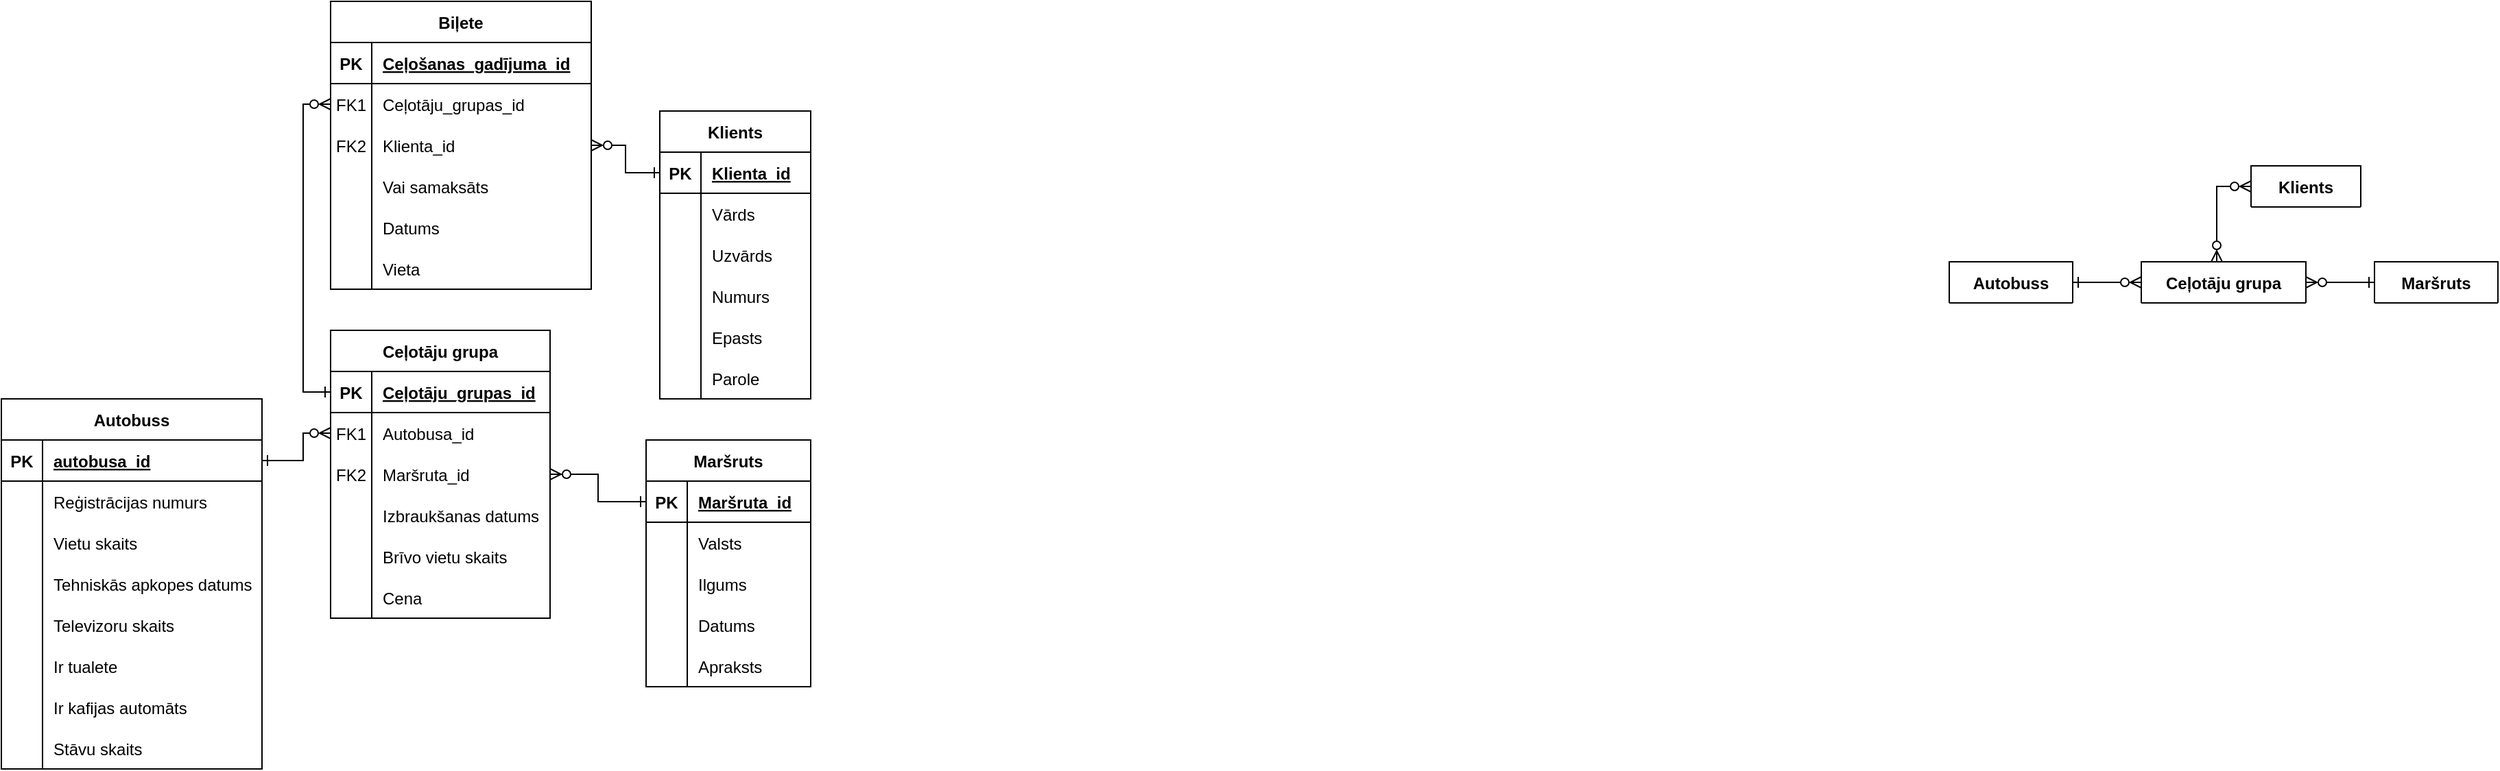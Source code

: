 <mxfile version="24.3.1" type="github">
  <diagram id="R2lEEEUBdFMjLlhIrx00" name="Page-1">
    <mxGraphModel dx="1077" dy="1670" grid="1" gridSize="10" guides="1" tooltips="1" connect="1" arrows="1" fold="1" page="1" pageScale="1" pageWidth="850" pageHeight="1100" math="0" shadow="0" extFonts="Permanent Marker^https://fonts.googleapis.com/css?family=Permanent+Marker">
      <root>
        <mxCell id="0" />
        <mxCell id="1" parent="0" />
        <mxCell id="C-vyLk0tnHw3VtMMgP7b-2" value="Ceļotāju grupa" style="shape=table;startSize=30;container=1;collapsible=1;childLayout=tableLayout;fixedRows=1;rowLines=0;fontStyle=1;align=center;resizeLast=1;" parent="1" vertex="1">
          <mxGeometry x="450" y="120" width="160" height="210" as="geometry" />
        </mxCell>
        <mxCell id="C-vyLk0tnHw3VtMMgP7b-3" value="" style="shape=partialRectangle;collapsible=0;dropTarget=0;pointerEvents=0;fillColor=none;points=[[0,0.5],[1,0.5]];portConstraint=eastwest;top=0;left=0;right=0;bottom=1;" parent="C-vyLk0tnHw3VtMMgP7b-2" vertex="1">
          <mxGeometry y="30" width="160" height="30" as="geometry" />
        </mxCell>
        <mxCell id="C-vyLk0tnHw3VtMMgP7b-4" value="PK" style="shape=partialRectangle;overflow=hidden;connectable=0;fillColor=none;top=0;left=0;bottom=0;right=0;fontStyle=1;" parent="C-vyLk0tnHw3VtMMgP7b-3" vertex="1">
          <mxGeometry width="30" height="30" as="geometry">
            <mxRectangle width="30" height="30" as="alternateBounds" />
          </mxGeometry>
        </mxCell>
        <mxCell id="C-vyLk0tnHw3VtMMgP7b-5" value="Ceļotāju_grupas_id" style="shape=partialRectangle;overflow=hidden;connectable=0;fillColor=none;top=0;left=0;bottom=0;right=0;align=left;spacingLeft=6;fontStyle=5;" parent="C-vyLk0tnHw3VtMMgP7b-3" vertex="1">
          <mxGeometry x="30" width="130" height="30" as="geometry">
            <mxRectangle width="130" height="30" as="alternateBounds" />
          </mxGeometry>
        </mxCell>
        <mxCell id="C-vyLk0tnHw3VtMMgP7b-6" value="" style="shape=partialRectangle;collapsible=0;dropTarget=0;pointerEvents=0;fillColor=none;points=[[0,0.5],[1,0.5]];portConstraint=eastwest;top=0;left=0;right=0;bottom=0;" parent="C-vyLk0tnHw3VtMMgP7b-2" vertex="1">
          <mxGeometry y="60" width="160" height="30" as="geometry" />
        </mxCell>
        <mxCell id="C-vyLk0tnHw3VtMMgP7b-7" value="FK1" style="shape=partialRectangle;overflow=hidden;connectable=0;fillColor=none;top=0;left=0;bottom=0;right=0;" parent="C-vyLk0tnHw3VtMMgP7b-6" vertex="1">
          <mxGeometry width="30" height="30" as="geometry">
            <mxRectangle width="30" height="30" as="alternateBounds" />
          </mxGeometry>
        </mxCell>
        <mxCell id="C-vyLk0tnHw3VtMMgP7b-8" value="Autobusa_id" style="shape=partialRectangle;overflow=hidden;connectable=0;fillColor=none;top=0;left=0;bottom=0;right=0;align=left;spacingLeft=6;" parent="C-vyLk0tnHw3VtMMgP7b-6" vertex="1">
          <mxGeometry x="30" width="130" height="30" as="geometry">
            <mxRectangle width="130" height="30" as="alternateBounds" />
          </mxGeometry>
        </mxCell>
        <mxCell id="C-vyLk0tnHw3VtMMgP7b-9" value="" style="shape=partialRectangle;collapsible=0;dropTarget=0;pointerEvents=0;fillColor=none;points=[[0,0.5],[1,0.5]];portConstraint=eastwest;top=0;left=0;right=0;bottom=0;" parent="C-vyLk0tnHw3VtMMgP7b-2" vertex="1">
          <mxGeometry y="90" width="160" height="30" as="geometry" />
        </mxCell>
        <mxCell id="C-vyLk0tnHw3VtMMgP7b-10" value="FK2" style="shape=partialRectangle;overflow=hidden;connectable=0;fillColor=none;top=0;left=0;bottom=0;right=0;" parent="C-vyLk0tnHw3VtMMgP7b-9" vertex="1">
          <mxGeometry width="30" height="30" as="geometry">
            <mxRectangle width="30" height="30" as="alternateBounds" />
          </mxGeometry>
        </mxCell>
        <mxCell id="C-vyLk0tnHw3VtMMgP7b-11" value="Maršruta_id" style="shape=partialRectangle;overflow=hidden;connectable=0;fillColor=none;top=0;left=0;bottom=0;right=0;align=left;spacingLeft=6;" parent="C-vyLk0tnHw3VtMMgP7b-9" vertex="1">
          <mxGeometry x="30" width="130" height="30" as="geometry">
            <mxRectangle width="130" height="30" as="alternateBounds" />
          </mxGeometry>
        </mxCell>
        <mxCell id="g0lsDhZArQbg-Q8tnygF-30" value="" style="shape=partialRectangle;collapsible=0;dropTarget=0;pointerEvents=0;fillColor=none;points=[[0,0.5],[1,0.5]];portConstraint=eastwest;top=0;left=0;right=0;bottom=0;" parent="C-vyLk0tnHw3VtMMgP7b-2" vertex="1">
          <mxGeometry y="120" width="160" height="30" as="geometry" />
        </mxCell>
        <mxCell id="g0lsDhZArQbg-Q8tnygF-31" value="" style="shape=partialRectangle;overflow=hidden;connectable=0;fillColor=none;top=0;left=0;bottom=0;right=0;" parent="g0lsDhZArQbg-Q8tnygF-30" vertex="1">
          <mxGeometry width="30" height="30" as="geometry">
            <mxRectangle width="30" height="30" as="alternateBounds" />
          </mxGeometry>
        </mxCell>
        <mxCell id="g0lsDhZArQbg-Q8tnygF-32" value="Izbraukšanas datums" style="shape=partialRectangle;overflow=hidden;connectable=0;fillColor=none;top=0;left=0;bottom=0;right=0;align=left;spacingLeft=6;" parent="g0lsDhZArQbg-Q8tnygF-30" vertex="1">
          <mxGeometry x="30" width="130" height="30" as="geometry">
            <mxRectangle width="130" height="30" as="alternateBounds" />
          </mxGeometry>
        </mxCell>
        <mxCell id="g0lsDhZArQbg-Q8tnygF-37" value="" style="shape=partialRectangle;collapsible=0;dropTarget=0;pointerEvents=0;fillColor=none;points=[[0,0.5],[1,0.5]];portConstraint=eastwest;top=0;left=0;right=0;bottom=0;" parent="C-vyLk0tnHw3VtMMgP7b-2" vertex="1">
          <mxGeometry y="150" width="160" height="30" as="geometry" />
        </mxCell>
        <mxCell id="g0lsDhZArQbg-Q8tnygF-38" value="" style="shape=partialRectangle;overflow=hidden;connectable=0;fillColor=none;top=0;left=0;bottom=0;right=0;" parent="g0lsDhZArQbg-Q8tnygF-37" vertex="1">
          <mxGeometry width="30" height="30" as="geometry">
            <mxRectangle width="30" height="30" as="alternateBounds" />
          </mxGeometry>
        </mxCell>
        <mxCell id="g0lsDhZArQbg-Q8tnygF-39" value="Brīvo vietu skaits" style="shape=partialRectangle;overflow=hidden;connectable=0;fillColor=none;top=0;left=0;bottom=0;right=0;align=left;spacingLeft=6;" parent="g0lsDhZArQbg-Q8tnygF-37" vertex="1">
          <mxGeometry x="30" width="130" height="30" as="geometry">
            <mxRectangle width="130" height="30" as="alternateBounds" />
          </mxGeometry>
        </mxCell>
        <mxCell id="g0lsDhZArQbg-Q8tnygF-40" value="" style="shape=partialRectangle;collapsible=0;dropTarget=0;pointerEvents=0;fillColor=none;points=[[0,0.5],[1,0.5]];portConstraint=eastwest;top=0;left=0;right=0;bottom=0;" parent="C-vyLk0tnHw3VtMMgP7b-2" vertex="1">
          <mxGeometry y="180" width="160" height="30" as="geometry" />
        </mxCell>
        <mxCell id="g0lsDhZArQbg-Q8tnygF-41" value="" style="shape=partialRectangle;overflow=hidden;connectable=0;fillColor=none;top=0;left=0;bottom=0;right=0;" parent="g0lsDhZArQbg-Q8tnygF-40" vertex="1">
          <mxGeometry width="30" height="30" as="geometry">
            <mxRectangle width="30" height="30" as="alternateBounds" />
          </mxGeometry>
        </mxCell>
        <mxCell id="g0lsDhZArQbg-Q8tnygF-42" value="Cena" style="shape=partialRectangle;overflow=hidden;connectable=0;fillColor=none;top=0;left=0;bottom=0;right=0;align=left;spacingLeft=6;" parent="g0lsDhZArQbg-Q8tnygF-40" vertex="1">
          <mxGeometry x="30" width="130" height="30" as="geometry">
            <mxRectangle width="130" height="30" as="alternateBounds" />
          </mxGeometry>
        </mxCell>
        <mxCell id="C-vyLk0tnHw3VtMMgP7b-13" value="Maršruts" style="shape=table;startSize=30;container=1;collapsible=1;childLayout=tableLayout;fixedRows=1;rowLines=0;fontStyle=1;align=center;resizeLast=1;" parent="1" vertex="1">
          <mxGeometry x="680" y="200" width="120" height="180" as="geometry" />
        </mxCell>
        <mxCell id="C-vyLk0tnHw3VtMMgP7b-14" value="" style="shape=partialRectangle;collapsible=0;dropTarget=0;pointerEvents=0;fillColor=none;points=[[0,0.5],[1,0.5]];portConstraint=eastwest;top=0;left=0;right=0;bottom=1;" parent="C-vyLk0tnHw3VtMMgP7b-13" vertex="1">
          <mxGeometry y="30" width="120" height="30" as="geometry" />
        </mxCell>
        <mxCell id="C-vyLk0tnHw3VtMMgP7b-15" value="PK" style="shape=partialRectangle;overflow=hidden;connectable=0;fillColor=none;top=0;left=0;bottom=0;right=0;fontStyle=1;" parent="C-vyLk0tnHw3VtMMgP7b-14" vertex="1">
          <mxGeometry width="30" height="30" as="geometry">
            <mxRectangle width="30" height="30" as="alternateBounds" />
          </mxGeometry>
        </mxCell>
        <mxCell id="C-vyLk0tnHw3VtMMgP7b-16" value="Maršruta_id" style="shape=partialRectangle;overflow=hidden;connectable=0;fillColor=none;top=0;left=0;bottom=0;right=0;align=left;spacingLeft=6;fontStyle=5;" parent="C-vyLk0tnHw3VtMMgP7b-14" vertex="1">
          <mxGeometry x="30" width="90" height="30" as="geometry">
            <mxRectangle width="90" height="30" as="alternateBounds" />
          </mxGeometry>
        </mxCell>
        <mxCell id="C-vyLk0tnHw3VtMMgP7b-17" value="" style="shape=partialRectangle;collapsible=0;dropTarget=0;pointerEvents=0;fillColor=none;points=[[0,0.5],[1,0.5]];portConstraint=eastwest;top=0;left=0;right=0;bottom=0;" parent="C-vyLk0tnHw3VtMMgP7b-13" vertex="1">
          <mxGeometry y="60" width="120" height="30" as="geometry" />
        </mxCell>
        <mxCell id="C-vyLk0tnHw3VtMMgP7b-18" value="" style="shape=partialRectangle;overflow=hidden;connectable=0;fillColor=none;top=0;left=0;bottom=0;right=0;" parent="C-vyLk0tnHw3VtMMgP7b-17" vertex="1">
          <mxGeometry width="30" height="30" as="geometry">
            <mxRectangle width="30" height="30" as="alternateBounds" />
          </mxGeometry>
        </mxCell>
        <mxCell id="C-vyLk0tnHw3VtMMgP7b-19" value="Valsts" style="shape=partialRectangle;overflow=hidden;connectable=0;fillColor=none;top=0;left=0;bottom=0;right=0;align=left;spacingLeft=6;" parent="C-vyLk0tnHw3VtMMgP7b-17" vertex="1">
          <mxGeometry x="30" width="90" height="30" as="geometry">
            <mxRectangle width="90" height="30" as="alternateBounds" />
          </mxGeometry>
        </mxCell>
        <mxCell id="C-vyLk0tnHw3VtMMgP7b-20" value="" style="shape=partialRectangle;collapsible=0;dropTarget=0;pointerEvents=0;fillColor=none;points=[[0,0.5],[1,0.5]];portConstraint=eastwest;top=0;left=0;right=0;bottom=0;" parent="C-vyLk0tnHw3VtMMgP7b-13" vertex="1">
          <mxGeometry y="90" width="120" height="30" as="geometry" />
        </mxCell>
        <mxCell id="C-vyLk0tnHw3VtMMgP7b-21" value="" style="shape=partialRectangle;overflow=hidden;connectable=0;fillColor=none;top=0;left=0;bottom=0;right=0;" parent="C-vyLk0tnHw3VtMMgP7b-20" vertex="1">
          <mxGeometry width="30" height="30" as="geometry">
            <mxRectangle width="30" height="30" as="alternateBounds" />
          </mxGeometry>
        </mxCell>
        <mxCell id="C-vyLk0tnHw3VtMMgP7b-22" value="Ilgums" style="shape=partialRectangle;overflow=hidden;connectable=0;fillColor=none;top=0;left=0;bottom=0;right=0;align=left;spacingLeft=6;" parent="C-vyLk0tnHw3VtMMgP7b-20" vertex="1">
          <mxGeometry x="30" width="90" height="30" as="geometry">
            <mxRectangle width="90" height="30" as="alternateBounds" />
          </mxGeometry>
        </mxCell>
        <mxCell id="g0lsDhZArQbg-Q8tnygF-44" value="" style="shape=partialRectangle;collapsible=0;dropTarget=0;pointerEvents=0;fillColor=none;points=[[0,0.5],[1,0.5]];portConstraint=eastwest;top=0;left=0;right=0;bottom=0;" parent="C-vyLk0tnHw3VtMMgP7b-13" vertex="1">
          <mxGeometry y="120" width="120" height="30" as="geometry" />
        </mxCell>
        <mxCell id="g0lsDhZArQbg-Q8tnygF-45" value="" style="shape=partialRectangle;overflow=hidden;connectable=0;fillColor=none;top=0;left=0;bottom=0;right=0;" parent="g0lsDhZArQbg-Q8tnygF-44" vertex="1">
          <mxGeometry width="30" height="30" as="geometry">
            <mxRectangle width="30" height="30" as="alternateBounds" />
          </mxGeometry>
        </mxCell>
        <mxCell id="g0lsDhZArQbg-Q8tnygF-46" value="Datums" style="shape=partialRectangle;overflow=hidden;connectable=0;fillColor=none;top=0;left=0;bottom=0;right=0;align=left;spacingLeft=6;" parent="g0lsDhZArQbg-Q8tnygF-44" vertex="1">
          <mxGeometry x="30" width="90" height="30" as="geometry">
            <mxRectangle width="90" height="30" as="alternateBounds" />
          </mxGeometry>
        </mxCell>
        <mxCell id="E3cTzCZMLdIU7vwwAVA3-19" value="" style="shape=partialRectangle;collapsible=0;dropTarget=0;pointerEvents=0;fillColor=none;points=[[0,0.5],[1,0.5]];portConstraint=eastwest;top=0;left=0;right=0;bottom=0;" vertex="1" parent="C-vyLk0tnHw3VtMMgP7b-13">
          <mxGeometry y="150" width="120" height="30" as="geometry" />
        </mxCell>
        <mxCell id="E3cTzCZMLdIU7vwwAVA3-20" value="" style="shape=partialRectangle;overflow=hidden;connectable=0;fillColor=none;top=0;left=0;bottom=0;right=0;" vertex="1" parent="E3cTzCZMLdIU7vwwAVA3-19">
          <mxGeometry width="30" height="30" as="geometry">
            <mxRectangle width="30" height="30" as="alternateBounds" />
          </mxGeometry>
        </mxCell>
        <mxCell id="E3cTzCZMLdIU7vwwAVA3-21" value="Apraksts" style="shape=partialRectangle;overflow=hidden;connectable=0;fillColor=none;top=0;left=0;bottom=0;right=0;align=left;spacingLeft=6;" vertex="1" parent="E3cTzCZMLdIU7vwwAVA3-19">
          <mxGeometry x="30" width="90" height="30" as="geometry">
            <mxRectangle width="90" height="30" as="alternateBounds" />
          </mxGeometry>
        </mxCell>
        <mxCell id="C-vyLk0tnHw3VtMMgP7b-23" value="Autobuss" style="shape=table;startSize=30;container=1;collapsible=1;childLayout=tableLayout;fixedRows=1;rowLines=0;fontStyle=1;align=center;resizeLast=1;" parent="1" vertex="1">
          <mxGeometry x="210" y="170" width="190" height="270" as="geometry">
            <mxRectangle x="120" y="120" width="90" height="30" as="alternateBounds" />
          </mxGeometry>
        </mxCell>
        <mxCell id="C-vyLk0tnHw3VtMMgP7b-24" value="" style="shape=partialRectangle;collapsible=0;dropTarget=0;pointerEvents=0;fillColor=none;points=[[0,0.5],[1,0.5]];portConstraint=eastwest;top=0;left=0;right=0;bottom=1;" parent="C-vyLk0tnHw3VtMMgP7b-23" vertex="1">
          <mxGeometry y="30" width="190" height="30" as="geometry" />
        </mxCell>
        <mxCell id="C-vyLk0tnHw3VtMMgP7b-25" value="PK" style="shape=partialRectangle;overflow=hidden;connectable=0;fillColor=none;top=0;left=0;bottom=0;right=0;fontStyle=1;" parent="C-vyLk0tnHw3VtMMgP7b-24" vertex="1">
          <mxGeometry width="30" height="30" as="geometry">
            <mxRectangle width="30" height="30" as="alternateBounds" />
          </mxGeometry>
        </mxCell>
        <mxCell id="C-vyLk0tnHw3VtMMgP7b-26" value="autobusa_id" style="shape=partialRectangle;overflow=hidden;connectable=0;fillColor=none;top=0;left=0;bottom=0;right=0;align=left;spacingLeft=6;fontStyle=5;" parent="C-vyLk0tnHw3VtMMgP7b-24" vertex="1">
          <mxGeometry x="30" width="160" height="30" as="geometry">
            <mxRectangle width="160" height="30" as="alternateBounds" />
          </mxGeometry>
        </mxCell>
        <mxCell id="C-vyLk0tnHw3VtMMgP7b-27" value="" style="shape=partialRectangle;collapsible=0;dropTarget=0;pointerEvents=0;fillColor=none;points=[[0,0.5],[1,0.5]];portConstraint=eastwest;top=0;left=0;right=0;bottom=0;" parent="C-vyLk0tnHw3VtMMgP7b-23" vertex="1">
          <mxGeometry y="60" width="190" height="30" as="geometry" />
        </mxCell>
        <mxCell id="C-vyLk0tnHw3VtMMgP7b-28" value="" style="shape=partialRectangle;overflow=hidden;connectable=0;fillColor=none;top=0;left=0;bottom=0;right=0;" parent="C-vyLk0tnHw3VtMMgP7b-27" vertex="1">
          <mxGeometry width="30" height="30" as="geometry">
            <mxRectangle width="30" height="30" as="alternateBounds" />
          </mxGeometry>
        </mxCell>
        <mxCell id="C-vyLk0tnHw3VtMMgP7b-29" value="Reģistrācijas numurs" style="shape=partialRectangle;overflow=hidden;connectable=0;fillColor=none;top=0;left=0;bottom=0;right=0;align=left;spacingLeft=6;" parent="C-vyLk0tnHw3VtMMgP7b-27" vertex="1">
          <mxGeometry x="30" width="160" height="30" as="geometry">
            <mxRectangle width="160" height="30" as="alternateBounds" />
          </mxGeometry>
        </mxCell>
        <mxCell id="g0lsDhZArQbg-Q8tnygF-17" value="" style="shape=partialRectangle;collapsible=0;dropTarget=0;pointerEvents=0;fillColor=none;points=[[0,0.5],[1,0.5]];portConstraint=eastwest;top=0;left=0;right=0;bottom=0;" parent="C-vyLk0tnHw3VtMMgP7b-23" vertex="1">
          <mxGeometry y="90" width="190" height="30" as="geometry" />
        </mxCell>
        <mxCell id="g0lsDhZArQbg-Q8tnygF-18" value="" style="shape=partialRectangle;overflow=hidden;connectable=0;fillColor=none;top=0;left=0;bottom=0;right=0;" parent="g0lsDhZArQbg-Q8tnygF-17" vertex="1">
          <mxGeometry width="30" height="30" as="geometry">
            <mxRectangle width="30" height="30" as="alternateBounds" />
          </mxGeometry>
        </mxCell>
        <mxCell id="g0lsDhZArQbg-Q8tnygF-19" value="Vietu skaits" style="shape=partialRectangle;overflow=hidden;connectable=0;fillColor=none;top=0;left=0;bottom=0;right=0;align=left;spacingLeft=6;" parent="g0lsDhZArQbg-Q8tnygF-17" vertex="1">
          <mxGeometry x="30" width="160" height="30" as="geometry">
            <mxRectangle width="160" height="30" as="alternateBounds" />
          </mxGeometry>
        </mxCell>
        <mxCell id="g0lsDhZArQbg-Q8tnygF-20" value="" style="shape=partialRectangle;collapsible=0;dropTarget=0;pointerEvents=0;fillColor=none;points=[[0,0.5],[1,0.5]];portConstraint=eastwest;top=0;left=0;right=0;bottom=0;" parent="C-vyLk0tnHw3VtMMgP7b-23" vertex="1">
          <mxGeometry y="120" width="190" height="30" as="geometry" />
        </mxCell>
        <mxCell id="g0lsDhZArQbg-Q8tnygF-21" value="" style="shape=partialRectangle;overflow=hidden;connectable=0;fillColor=none;top=0;left=0;bottom=0;right=0;" parent="g0lsDhZArQbg-Q8tnygF-20" vertex="1">
          <mxGeometry width="30" height="30" as="geometry">
            <mxRectangle width="30" height="30" as="alternateBounds" />
          </mxGeometry>
        </mxCell>
        <mxCell id="g0lsDhZArQbg-Q8tnygF-22" value="Tehniskās apkopes datums" style="shape=partialRectangle;overflow=hidden;connectable=0;fillColor=none;top=0;left=0;bottom=0;right=0;align=left;spacingLeft=6;" parent="g0lsDhZArQbg-Q8tnygF-20" vertex="1">
          <mxGeometry x="30" width="160" height="30" as="geometry">
            <mxRectangle width="160" height="30" as="alternateBounds" />
          </mxGeometry>
        </mxCell>
        <mxCell id="E3cTzCZMLdIU7vwwAVA3-4" value="" style="shape=partialRectangle;collapsible=0;dropTarget=0;pointerEvents=0;fillColor=none;points=[[0,0.5],[1,0.5]];portConstraint=eastwest;top=0;left=0;right=0;bottom=0;" vertex="1" parent="C-vyLk0tnHw3VtMMgP7b-23">
          <mxGeometry y="150" width="190" height="30" as="geometry" />
        </mxCell>
        <mxCell id="E3cTzCZMLdIU7vwwAVA3-5" value="" style="shape=partialRectangle;overflow=hidden;connectable=0;fillColor=none;top=0;left=0;bottom=0;right=0;" vertex="1" parent="E3cTzCZMLdIU7vwwAVA3-4">
          <mxGeometry width="30" height="30" as="geometry">
            <mxRectangle width="30" height="30" as="alternateBounds" />
          </mxGeometry>
        </mxCell>
        <mxCell id="E3cTzCZMLdIU7vwwAVA3-6" value="Televizoru skaits" style="shape=partialRectangle;overflow=hidden;connectable=0;fillColor=none;top=0;left=0;bottom=0;right=0;align=left;spacingLeft=6;" vertex="1" parent="E3cTzCZMLdIU7vwwAVA3-4">
          <mxGeometry x="30" width="160" height="30" as="geometry">
            <mxRectangle width="160" height="30" as="alternateBounds" />
          </mxGeometry>
        </mxCell>
        <mxCell id="E3cTzCZMLdIU7vwwAVA3-7" value="" style="shape=partialRectangle;collapsible=0;dropTarget=0;pointerEvents=0;fillColor=none;points=[[0,0.5],[1,0.5]];portConstraint=eastwest;top=0;left=0;right=0;bottom=0;" vertex="1" parent="C-vyLk0tnHw3VtMMgP7b-23">
          <mxGeometry y="180" width="190" height="30" as="geometry" />
        </mxCell>
        <mxCell id="E3cTzCZMLdIU7vwwAVA3-8" value="" style="shape=partialRectangle;overflow=hidden;connectable=0;fillColor=none;top=0;left=0;bottom=0;right=0;" vertex="1" parent="E3cTzCZMLdIU7vwwAVA3-7">
          <mxGeometry width="30" height="30" as="geometry">
            <mxRectangle width="30" height="30" as="alternateBounds" />
          </mxGeometry>
        </mxCell>
        <mxCell id="E3cTzCZMLdIU7vwwAVA3-9" value="Ir tualete" style="shape=partialRectangle;overflow=hidden;connectable=0;fillColor=none;top=0;left=0;bottom=0;right=0;align=left;spacingLeft=6;" vertex="1" parent="E3cTzCZMLdIU7vwwAVA3-7">
          <mxGeometry x="30" width="160" height="30" as="geometry">
            <mxRectangle width="160" height="30" as="alternateBounds" />
          </mxGeometry>
        </mxCell>
        <mxCell id="E3cTzCZMLdIU7vwwAVA3-10" value="" style="shape=partialRectangle;collapsible=0;dropTarget=0;pointerEvents=0;fillColor=none;points=[[0,0.5],[1,0.5]];portConstraint=eastwest;top=0;left=0;right=0;bottom=0;" vertex="1" parent="C-vyLk0tnHw3VtMMgP7b-23">
          <mxGeometry y="210" width="190" height="30" as="geometry" />
        </mxCell>
        <mxCell id="E3cTzCZMLdIU7vwwAVA3-11" value="" style="shape=partialRectangle;overflow=hidden;connectable=0;fillColor=none;top=0;left=0;bottom=0;right=0;" vertex="1" parent="E3cTzCZMLdIU7vwwAVA3-10">
          <mxGeometry width="30" height="30" as="geometry">
            <mxRectangle width="30" height="30" as="alternateBounds" />
          </mxGeometry>
        </mxCell>
        <mxCell id="E3cTzCZMLdIU7vwwAVA3-12" value="Ir kafijas automāts" style="shape=partialRectangle;overflow=hidden;connectable=0;fillColor=none;top=0;left=0;bottom=0;right=0;align=left;spacingLeft=6;" vertex="1" parent="E3cTzCZMLdIU7vwwAVA3-10">
          <mxGeometry x="30" width="160" height="30" as="geometry">
            <mxRectangle width="160" height="30" as="alternateBounds" />
          </mxGeometry>
        </mxCell>
        <mxCell id="E3cTzCZMLdIU7vwwAVA3-16" value="" style="shape=partialRectangle;collapsible=0;dropTarget=0;pointerEvents=0;fillColor=none;points=[[0,0.5],[1,0.5]];portConstraint=eastwest;top=0;left=0;right=0;bottom=0;" vertex="1" parent="C-vyLk0tnHw3VtMMgP7b-23">
          <mxGeometry y="240" width="190" height="30" as="geometry" />
        </mxCell>
        <mxCell id="E3cTzCZMLdIU7vwwAVA3-17" value="" style="shape=partialRectangle;overflow=hidden;connectable=0;fillColor=none;top=0;left=0;bottom=0;right=0;" vertex="1" parent="E3cTzCZMLdIU7vwwAVA3-16">
          <mxGeometry width="30" height="30" as="geometry">
            <mxRectangle width="30" height="30" as="alternateBounds" />
          </mxGeometry>
        </mxCell>
        <mxCell id="E3cTzCZMLdIU7vwwAVA3-18" value="Stāvu skaits" style="shape=partialRectangle;overflow=hidden;connectable=0;fillColor=none;top=0;left=0;bottom=0;right=0;align=left;spacingLeft=6;" vertex="1" parent="E3cTzCZMLdIU7vwwAVA3-16">
          <mxGeometry x="30" width="160" height="30" as="geometry">
            <mxRectangle width="160" height="30" as="alternateBounds" />
          </mxGeometry>
        </mxCell>
        <mxCell id="g0lsDhZArQbg-Q8tnygF-47" value="Biļete" style="shape=table;startSize=30;container=1;collapsible=1;childLayout=tableLayout;fixedRows=1;rowLines=0;fontStyle=1;align=center;resizeLast=1;" parent="1" vertex="1">
          <mxGeometry x="450" y="-120" width="190" height="210" as="geometry" />
        </mxCell>
        <mxCell id="g0lsDhZArQbg-Q8tnygF-48" value="" style="shape=partialRectangle;collapsible=0;dropTarget=0;pointerEvents=0;fillColor=none;points=[[0,0.5],[1,0.5]];portConstraint=eastwest;top=0;left=0;right=0;bottom=1;" parent="g0lsDhZArQbg-Q8tnygF-47" vertex="1">
          <mxGeometry y="30" width="190" height="30" as="geometry" />
        </mxCell>
        <mxCell id="g0lsDhZArQbg-Q8tnygF-49" value="PK" style="shape=partialRectangle;overflow=hidden;connectable=0;fillColor=none;top=0;left=0;bottom=0;right=0;fontStyle=1;" parent="g0lsDhZArQbg-Q8tnygF-48" vertex="1">
          <mxGeometry width="30" height="30" as="geometry">
            <mxRectangle width="30" height="30" as="alternateBounds" />
          </mxGeometry>
        </mxCell>
        <mxCell id="g0lsDhZArQbg-Q8tnygF-50" value="Ceļošanas_gadījuma_id" style="shape=partialRectangle;overflow=hidden;connectable=0;fillColor=none;top=0;left=0;bottom=0;right=0;align=left;spacingLeft=6;fontStyle=5;" parent="g0lsDhZArQbg-Q8tnygF-48" vertex="1">
          <mxGeometry x="30" width="160" height="30" as="geometry">
            <mxRectangle width="160" height="30" as="alternateBounds" />
          </mxGeometry>
        </mxCell>
        <mxCell id="g0lsDhZArQbg-Q8tnygF-51" value="" style="shape=partialRectangle;collapsible=0;dropTarget=0;pointerEvents=0;fillColor=none;points=[[0,0.5],[1,0.5]];portConstraint=eastwest;top=0;left=0;right=0;bottom=0;" parent="g0lsDhZArQbg-Q8tnygF-47" vertex="1">
          <mxGeometry y="60" width="190" height="30" as="geometry" />
        </mxCell>
        <mxCell id="g0lsDhZArQbg-Q8tnygF-52" value="FK1" style="shape=partialRectangle;overflow=hidden;connectable=0;fillColor=none;top=0;left=0;bottom=0;right=0;" parent="g0lsDhZArQbg-Q8tnygF-51" vertex="1">
          <mxGeometry width="30" height="30" as="geometry">
            <mxRectangle width="30" height="30" as="alternateBounds" />
          </mxGeometry>
        </mxCell>
        <mxCell id="g0lsDhZArQbg-Q8tnygF-53" value="Ceļotāju_grupas_id" style="shape=partialRectangle;overflow=hidden;connectable=0;fillColor=none;top=0;left=0;bottom=0;right=0;align=left;spacingLeft=6;" parent="g0lsDhZArQbg-Q8tnygF-51" vertex="1">
          <mxGeometry x="30" width="160" height="30" as="geometry">
            <mxRectangle width="160" height="30" as="alternateBounds" />
          </mxGeometry>
        </mxCell>
        <mxCell id="g0lsDhZArQbg-Q8tnygF-54" value="" style="shape=partialRectangle;collapsible=0;dropTarget=0;pointerEvents=0;fillColor=none;points=[[0,0.5],[1,0.5]];portConstraint=eastwest;top=0;left=0;right=0;bottom=0;" parent="g0lsDhZArQbg-Q8tnygF-47" vertex="1">
          <mxGeometry y="90" width="190" height="30" as="geometry" />
        </mxCell>
        <mxCell id="g0lsDhZArQbg-Q8tnygF-55" value="FK2" style="shape=partialRectangle;overflow=hidden;connectable=0;fillColor=none;top=0;left=0;bottom=0;right=0;" parent="g0lsDhZArQbg-Q8tnygF-54" vertex="1">
          <mxGeometry width="30" height="30" as="geometry">
            <mxRectangle width="30" height="30" as="alternateBounds" />
          </mxGeometry>
        </mxCell>
        <mxCell id="g0lsDhZArQbg-Q8tnygF-56" value="Klienta_id" style="shape=partialRectangle;overflow=hidden;connectable=0;fillColor=none;top=0;left=0;bottom=0;right=0;align=left;spacingLeft=6;" parent="g0lsDhZArQbg-Q8tnygF-54" vertex="1">
          <mxGeometry x="30" width="160" height="30" as="geometry">
            <mxRectangle width="160" height="30" as="alternateBounds" />
          </mxGeometry>
        </mxCell>
        <mxCell id="g0lsDhZArQbg-Q8tnygF-57" value="" style="shape=partialRectangle;collapsible=0;dropTarget=0;pointerEvents=0;fillColor=none;points=[[0,0.5],[1,0.5]];portConstraint=eastwest;top=0;left=0;right=0;bottom=0;" parent="g0lsDhZArQbg-Q8tnygF-47" vertex="1">
          <mxGeometry y="120" width="190" height="30" as="geometry" />
        </mxCell>
        <mxCell id="g0lsDhZArQbg-Q8tnygF-58" value="" style="shape=partialRectangle;overflow=hidden;connectable=0;fillColor=none;top=0;left=0;bottom=0;right=0;" parent="g0lsDhZArQbg-Q8tnygF-57" vertex="1">
          <mxGeometry width="30" height="30" as="geometry">
            <mxRectangle width="30" height="30" as="alternateBounds" />
          </mxGeometry>
        </mxCell>
        <mxCell id="g0lsDhZArQbg-Q8tnygF-59" value="Vai samaksāts" style="shape=partialRectangle;overflow=hidden;connectable=0;fillColor=none;top=0;left=0;bottom=0;right=0;align=left;spacingLeft=6;" parent="g0lsDhZArQbg-Q8tnygF-57" vertex="1">
          <mxGeometry x="30" width="160" height="30" as="geometry">
            <mxRectangle width="160" height="30" as="alternateBounds" />
          </mxGeometry>
        </mxCell>
        <mxCell id="g0lsDhZArQbg-Q8tnygF-60" value="" style="shape=partialRectangle;collapsible=0;dropTarget=0;pointerEvents=0;fillColor=none;points=[[0,0.5],[1,0.5]];portConstraint=eastwest;top=0;left=0;right=0;bottom=0;" parent="g0lsDhZArQbg-Q8tnygF-47" vertex="1">
          <mxGeometry y="150" width="190" height="30" as="geometry" />
        </mxCell>
        <mxCell id="g0lsDhZArQbg-Q8tnygF-61" value="" style="shape=partialRectangle;overflow=hidden;connectable=0;fillColor=none;top=0;left=0;bottom=0;right=0;" parent="g0lsDhZArQbg-Q8tnygF-60" vertex="1">
          <mxGeometry width="30" height="30" as="geometry">
            <mxRectangle width="30" height="30" as="alternateBounds" />
          </mxGeometry>
        </mxCell>
        <mxCell id="g0lsDhZArQbg-Q8tnygF-62" value="Datums" style="shape=partialRectangle;overflow=hidden;connectable=0;fillColor=none;top=0;left=0;bottom=0;right=0;align=left;spacingLeft=6;" parent="g0lsDhZArQbg-Q8tnygF-60" vertex="1">
          <mxGeometry x="30" width="160" height="30" as="geometry">
            <mxRectangle width="160" height="30" as="alternateBounds" />
          </mxGeometry>
        </mxCell>
        <mxCell id="E3cTzCZMLdIU7vwwAVA3-25" value="" style="shape=partialRectangle;collapsible=0;dropTarget=0;pointerEvents=0;fillColor=none;points=[[0,0.5],[1,0.5]];portConstraint=eastwest;top=0;left=0;right=0;bottom=0;" vertex="1" parent="g0lsDhZArQbg-Q8tnygF-47">
          <mxGeometry y="180" width="190" height="30" as="geometry" />
        </mxCell>
        <mxCell id="E3cTzCZMLdIU7vwwAVA3-26" value="" style="shape=partialRectangle;overflow=hidden;connectable=0;fillColor=none;top=0;left=0;bottom=0;right=0;" vertex="1" parent="E3cTzCZMLdIU7vwwAVA3-25">
          <mxGeometry width="30" height="30" as="geometry">
            <mxRectangle width="30" height="30" as="alternateBounds" />
          </mxGeometry>
        </mxCell>
        <mxCell id="E3cTzCZMLdIU7vwwAVA3-27" value="Vieta" style="shape=partialRectangle;overflow=hidden;connectable=0;fillColor=none;top=0;left=0;bottom=0;right=0;align=left;spacingLeft=6;" vertex="1" parent="E3cTzCZMLdIU7vwwAVA3-25">
          <mxGeometry x="30" width="160" height="30" as="geometry">
            <mxRectangle width="160" height="30" as="alternateBounds" />
          </mxGeometry>
        </mxCell>
        <mxCell id="g0lsDhZArQbg-Q8tnygF-63" value="Klients" style="shape=table;startSize=30;container=1;collapsible=1;childLayout=tableLayout;fixedRows=1;rowLines=0;fontStyle=1;align=center;resizeLast=1;" parent="1" vertex="1">
          <mxGeometry x="690" y="-40" width="110" height="210" as="geometry" />
        </mxCell>
        <mxCell id="g0lsDhZArQbg-Q8tnygF-64" value="" style="shape=partialRectangle;collapsible=0;dropTarget=0;pointerEvents=0;fillColor=none;points=[[0,0.5],[1,0.5]];portConstraint=eastwest;top=0;left=0;right=0;bottom=1;" parent="g0lsDhZArQbg-Q8tnygF-63" vertex="1">
          <mxGeometry y="30" width="110" height="30" as="geometry" />
        </mxCell>
        <mxCell id="g0lsDhZArQbg-Q8tnygF-65" value="PK" style="shape=partialRectangle;overflow=hidden;connectable=0;fillColor=none;top=0;left=0;bottom=0;right=0;fontStyle=1;" parent="g0lsDhZArQbg-Q8tnygF-64" vertex="1">
          <mxGeometry width="30" height="30" as="geometry">
            <mxRectangle width="30" height="30" as="alternateBounds" />
          </mxGeometry>
        </mxCell>
        <mxCell id="g0lsDhZArQbg-Q8tnygF-66" value="Klienta_id" style="shape=partialRectangle;overflow=hidden;connectable=0;fillColor=none;top=0;left=0;bottom=0;right=0;align=left;spacingLeft=6;fontStyle=5;" parent="g0lsDhZArQbg-Q8tnygF-64" vertex="1">
          <mxGeometry x="30" width="80" height="30" as="geometry">
            <mxRectangle width="80" height="30" as="alternateBounds" />
          </mxGeometry>
        </mxCell>
        <mxCell id="g0lsDhZArQbg-Q8tnygF-67" value="" style="shape=partialRectangle;collapsible=0;dropTarget=0;pointerEvents=0;fillColor=none;points=[[0,0.5],[1,0.5]];portConstraint=eastwest;top=0;left=0;right=0;bottom=0;" parent="g0lsDhZArQbg-Q8tnygF-63" vertex="1">
          <mxGeometry y="60" width="110" height="30" as="geometry" />
        </mxCell>
        <mxCell id="g0lsDhZArQbg-Q8tnygF-68" value="" style="shape=partialRectangle;overflow=hidden;connectable=0;fillColor=none;top=0;left=0;bottom=0;right=0;" parent="g0lsDhZArQbg-Q8tnygF-67" vertex="1">
          <mxGeometry width="30" height="30" as="geometry">
            <mxRectangle width="30" height="30" as="alternateBounds" />
          </mxGeometry>
        </mxCell>
        <mxCell id="g0lsDhZArQbg-Q8tnygF-69" value="Vārds" style="shape=partialRectangle;overflow=hidden;connectable=0;fillColor=none;top=0;left=0;bottom=0;right=0;align=left;spacingLeft=6;" parent="g0lsDhZArQbg-Q8tnygF-67" vertex="1">
          <mxGeometry x="30" width="80" height="30" as="geometry">
            <mxRectangle width="80" height="30" as="alternateBounds" />
          </mxGeometry>
        </mxCell>
        <mxCell id="g0lsDhZArQbg-Q8tnygF-70" value="" style="shape=partialRectangle;collapsible=0;dropTarget=0;pointerEvents=0;fillColor=none;points=[[0,0.5],[1,0.5]];portConstraint=eastwest;top=0;left=0;right=0;bottom=0;" parent="g0lsDhZArQbg-Q8tnygF-63" vertex="1">
          <mxGeometry y="90" width="110" height="30" as="geometry" />
        </mxCell>
        <mxCell id="g0lsDhZArQbg-Q8tnygF-71" value="" style="shape=partialRectangle;overflow=hidden;connectable=0;fillColor=none;top=0;left=0;bottom=0;right=0;" parent="g0lsDhZArQbg-Q8tnygF-70" vertex="1">
          <mxGeometry width="30" height="30" as="geometry">
            <mxRectangle width="30" height="30" as="alternateBounds" />
          </mxGeometry>
        </mxCell>
        <mxCell id="g0lsDhZArQbg-Q8tnygF-72" value="Uzvārds" style="shape=partialRectangle;overflow=hidden;connectable=0;fillColor=none;top=0;left=0;bottom=0;right=0;align=left;spacingLeft=6;" parent="g0lsDhZArQbg-Q8tnygF-70" vertex="1">
          <mxGeometry x="30" width="80" height="30" as="geometry">
            <mxRectangle width="80" height="30" as="alternateBounds" />
          </mxGeometry>
        </mxCell>
        <mxCell id="g0lsDhZArQbg-Q8tnygF-73" value="" style="shape=partialRectangle;collapsible=0;dropTarget=0;pointerEvents=0;fillColor=none;points=[[0,0.5],[1,0.5]];portConstraint=eastwest;top=0;left=0;right=0;bottom=0;" parent="g0lsDhZArQbg-Q8tnygF-63" vertex="1">
          <mxGeometry y="120" width="110" height="30" as="geometry" />
        </mxCell>
        <mxCell id="g0lsDhZArQbg-Q8tnygF-74" value="" style="shape=partialRectangle;overflow=hidden;connectable=0;fillColor=none;top=0;left=0;bottom=0;right=0;" parent="g0lsDhZArQbg-Q8tnygF-73" vertex="1">
          <mxGeometry width="30" height="30" as="geometry">
            <mxRectangle width="30" height="30" as="alternateBounds" />
          </mxGeometry>
        </mxCell>
        <mxCell id="g0lsDhZArQbg-Q8tnygF-75" value="Numurs" style="shape=partialRectangle;overflow=hidden;connectable=0;fillColor=none;top=0;left=0;bottom=0;right=0;align=left;spacingLeft=6;" parent="g0lsDhZArQbg-Q8tnygF-73" vertex="1">
          <mxGeometry x="30" width="80" height="30" as="geometry">
            <mxRectangle width="80" height="30" as="alternateBounds" />
          </mxGeometry>
        </mxCell>
        <mxCell id="g0lsDhZArQbg-Q8tnygF-76" value="" style="shape=partialRectangle;collapsible=0;dropTarget=0;pointerEvents=0;fillColor=none;points=[[0,0.5],[1,0.5]];portConstraint=eastwest;top=0;left=0;right=0;bottom=0;" parent="g0lsDhZArQbg-Q8tnygF-63" vertex="1">
          <mxGeometry y="150" width="110" height="30" as="geometry" />
        </mxCell>
        <mxCell id="g0lsDhZArQbg-Q8tnygF-77" value="" style="shape=partialRectangle;overflow=hidden;connectable=0;fillColor=none;top=0;left=0;bottom=0;right=0;" parent="g0lsDhZArQbg-Q8tnygF-76" vertex="1">
          <mxGeometry width="30" height="30" as="geometry">
            <mxRectangle width="30" height="30" as="alternateBounds" />
          </mxGeometry>
        </mxCell>
        <mxCell id="g0lsDhZArQbg-Q8tnygF-78" value="Epasts" style="shape=partialRectangle;overflow=hidden;connectable=0;fillColor=none;top=0;left=0;bottom=0;right=0;align=left;spacingLeft=6;" parent="g0lsDhZArQbg-Q8tnygF-76" vertex="1">
          <mxGeometry x="30" width="80" height="30" as="geometry">
            <mxRectangle width="80" height="30" as="alternateBounds" />
          </mxGeometry>
        </mxCell>
        <mxCell id="g0lsDhZArQbg-Q8tnygF-79" value="" style="shape=partialRectangle;collapsible=0;dropTarget=0;pointerEvents=0;fillColor=none;points=[[0,0.5],[1,0.5]];portConstraint=eastwest;top=0;left=0;right=0;bottom=0;" parent="g0lsDhZArQbg-Q8tnygF-63" vertex="1">
          <mxGeometry y="180" width="110" height="30" as="geometry" />
        </mxCell>
        <mxCell id="g0lsDhZArQbg-Q8tnygF-80" value="" style="shape=partialRectangle;overflow=hidden;connectable=0;fillColor=none;top=0;left=0;bottom=0;right=0;" parent="g0lsDhZArQbg-Q8tnygF-79" vertex="1">
          <mxGeometry width="30" height="30" as="geometry">
            <mxRectangle width="30" height="30" as="alternateBounds" />
          </mxGeometry>
        </mxCell>
        <mxCell id="g0lsDhZArQbg-Q8tnygF-81" value="Parole" style="shape=partialRectangle;overflow=hidden;connectable=0;fillColor=none;top=0;left=0;bottom=0;right=0;align=left;spacingLeft=6;" parent="g0lsDhZArQbg-Q8tnygF-79" vertex="1">
          <mxGeometry x="30" width="80" height="30" as="geometry">
            <mxRectangle width="80" height="30" as="alternateBounds" />
          </mxGeometry>
        </mxCell>
        <mxCell id="g0lsDhZArQbg-Q8tnygF-82" style="rounded=0;orthogonalLoop=1;jettySize=auto;html=1;exitX=1;exitY=0.5;exitDx=0;exitDy=0;entryX=0;entryY=0.5;entryDx=0;entryDy=0;edgeStyle=orthogonalEdgeStyle;endArrow=ERzeroToMany;endFill=0;startArrow=ERone;startFill=0;" parent="1" source="C-vyLk0tnHw3VtMMgP7b-24" target="C-vyLk0tnHw3VtMMgP7b-6" edge="1">
          <mxGeometry relative="1" as="geometry">
            <Array as="points">
              <mxPoint x="430" y="215" />
              <mxPoint x="430" y="195" />
            </Array>
          </mxGeometry>
        </mxCell>
        <mxCell id="g0lsDhZArQbg-Q8tnygF-83" style="edgeStyle=orthogonalEdgeStyle;rounded=0;orthogonalLoop=1;jettySize=auto;html=1;exitX=0;exitY=0.5;exitDx=0;exitDy=0;entryX=1;entryY=0.5;entryDx=0;entryDy=0;startArrow=ERone;startFill=0;endArrow=ERzeroToMany;endFill=0;" parent="1" source="C-vyLk0tnHw3VtMMgP7b-14" target="C-vyLk0tnHw3VtMMgP7b-9" edge="1">
          <mxGeometry relative="1" as="geometry" />
        </mxCell>
        <mxCell id="g0lsDhZArQbg-Q8tnygF-84" style="edgeStyle=orthogonalEdgeStyle;rounded=0;orthogonalLoop=1;jettySize=auto;html=1;exitX=0;exitY=0.5;exitDx=0;exitDy=0;entryX=0;entryY=0.5;entryDx=0;entryDy=0;startArrow=ERzeroToMany;startFill=0;endArrow=ERone;endFill=0;" parent="1" source="g0lsDhZArQbg-Q8tnygF-51" target="C-vyLk0tnHw3VtMMgP7b-3" edge="1">
          <mxGeometry relative="1" as="geometry" />
        </mxCell>
        <mxCell id="g0lsDhZArQbg-Q8tnygF-86" style="edgeStyle=orthogonalEdgeStyle;rounded=0;orthogonalLoop=1;jettySize=auto;html=1;exitX=0;exitY=0.5;exitDx=0;exitDy=0;startArrow=ERone;startFill=0;endArrow=ERzeroToMany;endFill=0;" parent="1" source="g0lsDhZArQbg-Q8tnygF-64" target="g0lsDhZArQbg-Q8tnygF-54" edge="1">
          <mxGeometry relative="1" as="geometry" />
        </mxCell>
        <mxCell id="g0lsDhZArQbg-Q8tnygF-87" value="Ceļotāju grupa" style="shape=table;startSize=30;container=1;collapsible=1;childLayout=tableLayout;fixedRows=1;rowLines=0;fontStyle=1;align=center;resizeLast=1;" parent="1" vertex="1" collapsed="1">
          <mxGeometry x="1770" y="70" width="120" height="30" as="geometry">
            <mxRectangle x="1770" y="70" width="250" height="240" as="alternateBounds" />
          </mxGeometry>
        </mxCell>
        <mxCell id="g0lsDhZArQbg-Q8tnygF-88" value="" style="shape=partialRectangle;collapsible=0;dropTarget=0;pointerEvents=0;fillColor=none;points=[[0,0.5],[1,0.5]];portConstraint=eastwest;top=0;left=0;right=0;bottom=1;" parent="g0lsDhZArQbg-Q8tnygF-87" vertex="1">
          <mxGeometry y="30" width="250" height="30" as="geometry" />
        </mxCell>
        <mxCell id="g0lsDhZArQbg-Q8tnygF-89" value="PK" style="shape=partialRectangle;overflow=hidden;connectable=0;fillColor=none;top=0;left=0;bottom=0;right=0;fontStyle=1;" parent="g0lsDhZArQbg-Q8tnygF-88" vertex="1">
          <mxGeometry width="30" height="30" as="geometry">
            <mxRectangle width="30" height="30" as="alternateBounds" />
          </mxGeometry>
        </mxCell>
        <mxCell id="g0lsDhZArQbg-Q8tnygF-90" value="Ceļotāju_grupas_id" style="shape=partialRectangle;overflow=hidden;connectable=0;fillColor=none;top=0;left=0;bottom=0;right=0;align=left;spacingLeft=6;fontStyle=5;" parent="g0lsDhZArQbg-Q8tnygF-88" vertex="1">
          <mxGeometry x="30" width="220" height="30" as="geometry">
            <mxRectangle width="220" height="30" as="alternateBounds" />
          </mxGeometry>
        </mxCell>
        <mxCell id="g0lsDhZArQbg-Q8tnygF-91" value="" style="shape=partialRectangle;collapsible=0;dropTarget=0;pointerEvents=0;fillColor=none;points=[[0,0.5],[1,0.5]];portConstraint=eastwest;top=0;left=0;right=0;bottom=0;" parent="g0lsDhZArQbg-Q8tnygF-87" vertex="1">
          <mxGeometry y="60" width="250" height="30" as="geometry" />
        </mxCell>
        <mxCell id="g0lsDhZArQbg-Q8tnygF-92" value="FK1" style="shape=partialRectangle;overflow=hidden;connectable=0;fillColor=none;top=0;left=0;bottom=0;right=0;" parent="g0lsDhZArQbg-Q8tnygF-91" vertex="1">
          <mxGeometry width="30" height="30" as="geometry">
            <mxRectangle width="30" height="30" as="alternateBounds" />
          </mxGeometry>
        </mxCell>
        <mxCell id="g0lsDhZArQbg-Q8tnygF-93" value="Autobusa_id" style="shape=partialRectangle;overflow=hidden;connectable=0;fillColor=none;top=0;left=0;bottom=0;right=0;align=left;spacingLeft=6;" parent="g0lsDhZArQbg-Q8tnygF-91" vertex="1">
          <mxGeometry x="30" width="220" height="30" as="geometry">
            <mxRectangle width="220" height="30" as="alternateBounds" />
          </mxGeometry>
        </mxCell>
        <mxCell id="g0lsDhZArQbg-Q8tnygF-94" value="" style="shape=partialRectangle;collapsible=0;dropTarget=0;pointerEvents=0;fillColor=none;points=[[0,0.5],[1,0.5]];portConstraint=eastwest;top=0;left=0;right=0;bottom=0;" parent="g0lsDhZArQbg-Q8tnygF-87" vertex="1">
          <mxGeometry y="90" width="250" height="30" as="geometry" />
        </mxCell>
        <mxCell id="g0lsDhZArQbg-Q8tnygF-95" value="FK2" style="shape=partialRectangle;overflow=hidden;connectable=0;fillColor=none;top=0;left=0;bottom=0;right=0;" parent="g0lsDhZArQbg-Q8tnygF-94" vertex="1">
          <mxGeometry width="30" height="30" as="geometry">
            <mxRectangle width="30" height="30" as="alternateBounds" />
          </mxGeometry>
        </mxCell>
        <mxCell id="g0lsDhZArQbg-Q8tnygF-96" value="Maršruta_id" style="shape=partialRectangle;overflow=hidden;connectable=0;fillColor=none;top=0;left=0;bottom=0;right=0;align=left;spacingLeft=6;" parent="g0lsDhZArQbg-Q8tnygF-94" vertex="1">
          <mxGeometry x="30" width="220" height="30" as="geometry">
            <mxRectangle width="220" height="30" as="alternateBounds" />
          </mxGeometry>
        </mxCell>
        <mxCell id="g0lsDhZArQbg-Q8tnygF-97" value="" style="shape=partialRectangle;collapsible=0;dropTarget=0;pointerEvents=0;fillColor=none;points=[[0,0.5],[1,0.5]];portConstraint=eastwest;top=0;left=0;right=0;bottom=0;" parent="g0lsDhZArQbg-Q8tnygF-87" vertex="1">
          <mxGeometry y="120" width="250" height="30" as="geometry" />
        </mxCell>
        <mxCell id="g0lsDhZArQbg-Q8tnygF-98" value="" style="shape=partialRectangle;overflow=hidden;connectable=0;fillColor=none;top=0;left=0;bottom=0;right=0;" parent="g0lsDhZArQbg-Q8tnygF-97" vertex="1">
          <mxGeometry width="30" height="30" as="geometry">
            <mxRectangle width="30" height="30" as="alternateBounds" />
          </mxGeometry>
        </mxCell>
        <mxCell id="g0lsDhZArQbg-Q8tnygF-99" value="Izbraukšanas datums" style="shape=partialRectangle;overflow=hidden;connectable=0;fillColor=none;top=0;left=0;bottom=0;right=0;align=left;spacingLeft=6;" parent="g0lsDhZArQbg-Q8tnygF-97" vertex="1">
          <mxGeometry x="30" width="220" height="30" as="geometry">
            <mxRectangle width="220" height="30" as="alternateBounds" />
          </mxGeometry>
        </mxCell>
        <mxCell id="g0lsDhZArQbg-Q8tnygF-100" value="" style="shape=partialRectangle;collapsible=0;dropTarget=0;pointerEvents=0;fillColor=none;points=[[0,0.5],[1,0.5]];portConstraint=eastwest;top=0;left=0;right=0;bottom=0;" parent="g0lsDhZArQbg-Q8tnygF-87" vertex="1">
          <mxGeometry y="150" width="250" height="30" as="geometry" />
        </mxCell>
        <mxCell id="g0lsDhZArQbg-Q8tnygF-101" value="" style="shape=partialRectangle;overflow=hidden;connectable=0;fillColor=none;top=0;left=0;bottom=0;right=0;" parent="g0lsDhZArQbg-Q8tnygF-100" vertex="1">
          <mxGeometry width="30" height="30" as="geometry">
            <mxRectangle width="30" height="30" as="alternateBounds" />
          </mxGeometry>
        </mxCell>
        <mxCell id="g0lsDhZArQbg-Q8tnygF-102" value="Atgriezšanās datums" style="shape=partialRectangle;overflow=hidden;connectable=0;fillColor=none;top=0;left=0;bottom=0;right=0;align=left;spacingLeft=6;" parent="g0lsDhZArQbg-Q8tnygF-100" vertex="1">
          <mxGeometry x="30" width="220" height="30" as="geometry">
            <mxRectangle width="220" height="30" as="alternateBounds" />
          </mxGeometry>
        </mxCell>
        <mxCell id="g0lsDhZArQbg-Q8tnygF-103" value="" style="shape=partialRectangle;collapsible=0;dropTarget=0;pointerEvents=0;fillColor=none;points=[[0,0.5],[1,0.5]];portConstraint=eastwest;top=0;left=0;right=0;bottom=0;" parent="g0lsDhZArQbg-Q8tnygF-87" vertex="1">
          <mxGeometry y="180" width="250" height="30" as="geometry" />
        </mxCell>
        <mxCell id="g0lsDhZArQbg-Q8tnygF-104" value="" style="shape=partialRectangle;overflow=hidden;connectable=0;fillColor=none;top=0;left=0;bottom=0;right=0;" parent="g0lsDhZArQbg-Q8tnygF-103" vertex="1">
          <mxGeometry width="30" height="30" as="geometry">
            <mxRectangle width="30" height="30" as="alternateBounds" />
          </mxGeometry>
        </mxCell>
        <mxCell id="g0lsDhZArQbg-Q8tnygF-105" value="Brīvo vietu skaits" style="shape=partialRectangle;overflow=hidden;connectable=0;fillColor=none;top=0;left=0;bottom=0;right=0;align=left;spacingLeft=6;" parent="g0lsDhZArQbg-Q8tnygF-103" vertex="1">
          <mxGeometry x="30" width="220" height="30" as="geometry">
            <mxRectangle width="220" height="30" as="alternateBounds" />
          </mxGeometry>
        </mxCell>
        <mxCell id="g0lsDhZArQbg-Q8tnygF-106" value="" style="shape=partialRectangle;collapsible=0;dropTarget=0;pointerEvents=0;fillColor=none;points=[[0,0.5],[1,0.5]];portConstraint=eastwest;top=0;left=0;right=0;bottom=0;" parent="g0lsDhZArQbg-Q8tnygF-87" vertex="1">
          <mxGeometry y="210" width="250" height="30" as="geometry" />
        </mxCell>
        <mxCell id="g0lsDhZArQbg-Q8tnygF-107" value="" style="shape=partialRectangle;overflow=hidden;connectable=0;fillColor=none;top=0;left=0;bottom=0;right=0;" parent="g0lsDhZArQbg-Q8tnygF-106" vertex="1">
          <mxGeometry width="30" height="30" as="geometry">
            <mxRectangle width="30" height="30" as="alternateBounds" />
          </mxGeometry>
        </mxCell>
        <mxCell id="g0lsDhZArQbg-Q8tnygF-108" value="Cena" style="shape=partialRectangle;overflow=hidden;connectable=0;fillColor=none;top=0;left=0;bottom=0;right=0;align=left;spacingLeft=6;" parent="g0lsDhZArQbg-Q8tnygF-106" vertex="1">
          <mxGeometry x="30" width="220" height="30" as="geometry">
            <mxRectangle width="220" height="30" as="alternateBounds" />
          </mxGeometry>
        </mxCell>
        <mxCell id="g0lsDhZArQbg-Q8tnygF-109" value="Maršruts" style="shape=table;startSize=30;container=1;collapsible=1;childLayout=tableLayout;fixedRows=1;rowLines=0;fontStyle=1;align=center;resizeLast=1;" parent="1" vertex="1" collapsed="1">
          <mxGeometry x="1940" y="70" width="90" height="30" as="geometry">
            <mxRectangle x="2110" y="70" width="250" height="150" as="alternateBounds" />
          </mxGeometry>
        </mxCell>
        <mxCell id="g0lsDhZArQbg-Q8tnygF-110" value="" style="shape=partialRectangle;collapsible=0;dropTarget=0;pointerEvents=0;fillColor=none;points=[[0,0.5],[1,0.5]];portConstraint=eastwest;top=0;left=0;right=0;bottom=1;" parent="g0lsDhZArQbg-Q8tnygF-109" vertex="1">
          <mxGeometry y="30" width="250" height="30" as="geometry" />
        </mxCell>
        <mxCell id="g0lsDhZArQbg-Q8tnygF-111" value="PK" style="shape=partialRectangle;overflow=hidden;connectable=0;fillColor=none;top=0;left=0;bottom=0;right=0;fontStyle=1;" parent="g0lsDhZArQbg-Q8tnygF-110" vertex="1">
          <mxGeometry width="30" height="30" as="geometry">
            <mxRectangle width="30" height="30" as="alternateBounds" />
          </mxGeometry>
        </mxCell>
        <mxCell id="g0lsDhZArQbg-Q8tnygF-112" value="Maršruta_id" style="shape=partialRectangle;overflow=hidden;connectable=0;fillColor=none;top=0;left=0;bottom=0;right=0;align=left;spacingLeft=6;fontStyle=5;" parent="g0lsDhZArQbg-Q8tnygF-110" vertex="1">
          <mxGeometry x="30" width="220" height="30" as="geometry">
            <mxRectangle width="220" height="30" as="alternateBounds" />
          </mxGeometry>
        </mxCell>
        <mxCell id="g0lsDhZArQbg-Q8tnygF-113" value="" style="shape=partialRectangle;collapsible=0;dropTarget=0;pointerEvents=0;fillColor=none;points=[[0,0.5],[1,0.5]];portConstraint=eastwest;top=0;left=0;right=0;bottom=0;" parent="g0lsDhZArQbg-Q8tnygF-109" vertex="1">
          <mxGeometry y="60" width="250" height="30" as="geometry" />
        </mxCell>
        <mxCell id="g0lsDhZArQbg-Q8tnygF-114" value="" style="shape=partialRectangle;overflow=hidden;connectable=0;fillColor=none;top=0;left=0;bottom=0;right=0;" parent="g0lsDhZArQbg-Q8tnygF-113" vertex="1">
          <mxGeometry width="30" height="30" as="geometry">
            <mxRectangle width="30" height="30" as="alternateBounds" />
          </mxGeometry>
        </mxCell>
        <mxCell id="g0lsDhZArQbg-Q8tnygF-115" value="Valsts" style="shape=partialRectangle;overflow=hidden;connectable=0;fillColor=none;top=0;left=0;bottom=0;right=0;align=left;spacingLeft=6;" parent="g0lsDhZArQbg-Q8tnygF-113" vertex="1">
          <mxGeometry x="30" width="220" height="30" as="geometry">
            <mxRectangle width="220" height="30" as="alternateBounds" />
          </mxGeometry>
        </mxCell>
        <mxCell id="g0lsDhZArQbg-Q8tnygF-116" value="" style="shape=partialRectangle;collapsible=0;dropTarget=0;pointerEvents=0;fillColor=none;points=[[0,0.5],[1,0.5]];portConstraint=eastwest;top=0;left=0;right=0;bottom=0;" parent="g0lsDhZArQbg-Q8tnygF-109" vertex="1">
          <mxGeometry y="90" width="250" height="30" as="geometry" />
        </mxCell>
        <mxCell id="g0lsDhZArQbg-Q8tnygF-117" value="" style="shape=partialRectangle;overflow=hidden;connectable=0;fillColor=none;top=0;left=0;bottom=0;right=0;" parent="g0lsDhZArQbg-Q8tnygF-116" vertex="1">
          <mxGeometry width="30" height="30" as="geometry">
            <mxRectangle width="30" height="30" as="alternateBounds" />
          </mxGeometry>
        </mxCell>
        <mxCell id="g0lsDhZArQbg-Q8tnygF-118" value="Ilgums" style="shape=partialRectangle;overflow=hidden;connectable=0;fillColor=none;top=0;left=0;bottom=0;right=0;align=left;spacingLeft=6;" parent="g0lsDhZArQbg-Q8tnygF-116" vertex="1">
          <mxGeometry x="30" width="220" height="30" as="geometry">
            <mxRectangle width="220" height="30" as="alternateBounds" />
          </mxGeometry>
        </mxCell>
        <mxCell id="g0lsDhZArQbg-Q8tnygF-119" value="" style="shape=partialRectangle;collapsible=0;dropTarget=0;pointerEvents=0;fillColor=none;points=[[0,0.5],[1,0.5]];portConstraint=eastwest;top=0;left=0;right=0;bottom=0;" parent="g0lsDhZArQbg-Q8tnygF-109" vertex="1">
          <mxGeometry y="120" width="250" height="30" as="geometry" />
        </mxCell>
        <mxCell id="g0lsDhZArQbg-Q8tnygF-120" value="" style="shape=partialRectangle;overflow=hidden;connectable=0;fillColor=none;top=0;left=0;bottom=0;right=0;" parent="g0lsDhZArQbg-Q8tnygF-119" vertex="1">
          <mxGeometry width="30" height="30" as="geometry">
            <mxRectangle width="30" height="30" as="alternateBounds" />
          </mxGeometry>
        </mxCell>
        <mxCell id="g0lsDhZArQbg-Q8tnygF-121" value="Datums" style="shape=partialRectangle;overflow=hidden;connectable=0;fillColor=none;top=0;left=0;bottom=0;right=0;align=left;spacingLeft=6;" parent="g0lsDhZArQbg-Q8tnygF-119" vertex="1">
          <mxGeometry x="30" width="220" height="30" as="geometry">
            <mxRectangle width="220" height="30" as="alternateBounds" />
          </mxGeometry>
        </mxCell>
        <mxCell id="g0lsDhZArQbg-Q8tnygF-122" value="Autobuss" style="shape=table;startSize=30;container=1;collapsible=1;childLayout=tableLayout;fixedRows=1;rowLines=0;fontStyle=1;align=center;resizeLast=1;" parent="1" vertex="1" collapsed="1">
          <mxGeometry x="1630" y="70" width="90" height="30" as="geometry">
            <mxRectangle x="1440" y="70" width="250" height="240" as="alternateBounds" />
          </mxGeometry>
        </mxCell>
        <mxCell id="g0lsDhZArQbg-Q8tnygF-123" value="" style="shape=partialRectangle;collapsible=0;dropTarget=0;pointerEvents=0;fillColor=none;points=[[0,0.5],[1,0.5]];portConstraint=eastwest;top=0;left=0;right=0;bottom=1;" parent="g0lsDhZArQbg-Q8tnygF-122" vertex="1">
          <mxGeometry y="30" width="250" height="30" as="geometry" />
        </mxCell>
        <mxCell id="g0lsDhZArQbg-Q8tnygF-124" value="PK" style="shape=partialRectangle;overflow=hidden;connectable=0;fillColor=none;top=0;left=0;bottom=0;right=0;fontStyle=1;" parent="g0lsDhZArQbg-Q8tnygF-123" vertex="1">
          <mxGeometry width="30" height="30" as="geometry">
            <mxRectangle width="30" height="30" as="alternateBounds" />
          </mxGeometry>
        </mxCell>
        <mxCell id="g0lsDhZArQbg-Q8tnygF-125" value="autobusa_id" style="shape=partialRectangle;overflow=hidden;connectable=0;fillColor=none;top=0;left=0;bottom=0;right=0;align=left;spacingLeft=6;fontStyle=5;" parent="g0lsDhZArQbg-Q8tnygF-123" vertex="1">
          <mxGeometry x="30" width="220" height="30" as="geometry">
            <mxRectangle width="220" height="30" as="alternateBounds" />
          </mxGeometry>
        </mxCell>
        <mxCell id="g0lsDhZArQbg-Q8tnygF-126" value="" style="shape=partialRectangle;collapsible=0;dropTarget=0;pointerEvents=0;fillColor=none;points=[[0,0.5],[1,0.5]];portConstraint=eastwest;top=0;left=0;right=0;bottom=0;" parent="g0lsDhZArQbg-Q8tnygF-122" vertex="1">
          <mxGeometry y="60" width="250" height="30" as="geometry" />
        </mxCell>
        <mxCell id="g0lsDhZArQbg-Q8tnygF-127" value="" style="shape=partialRectangle;overflow=hidden;connectable=0;fillColor=none;top=0;left=0;bottom=0;right=0;" parent="g0lsDhZArQbg-Q8tnygF-126" vertex="1">
          <mxGeometry width="30" height="30" as="geometry">
            <mxRectangle width="30" height="30" as="alternateBounds" />
          </mxGeometry>
        </mxCell>
        <mxCell id="g0lsDhZArQbg-Q8tnygF-128" value="Reģistrācijas numurs" style="shape=partialRectangle;overflow=hidden;connectable=0;fillColor=none;top=0;left=0;bottom=0;right=0;align=left;spacingLeft=6;" parent="g0lsDhZArQbg-Q8tnygF-126" vertex="1">
          <mxGeometry x="30" width="220" height="30" as="geometry">
            <mxRectangle width="220" height="30" as="alternateBounds" />
          </mxGeometry>
        </mxCell>
        <mxCell id="g0lsDhZArQbg-Q8tnygF-129" value="" style="shape=partialRectangle;collapsible=0;dropTarget=0;pointerEvents=0;fillColor=none;points=[[0,0.5],[1,0.5]];portConstraint=eastwest;top=0;left=0;right=0;bottom=0;" parent="g0lsDhZArQbg-Q8tnygF-122" vertex="1">
          <mxGeometry y="90" width="250" height="30" as="geometry" />
        </mxCell>
        <mxCell id="g0lsDhZArQbg-Q8tnygF-130" value="" style="shape=partialRectangle;overflow=hidden;connectable=0;fillColor=none;top=0;left=0;bottom=0;right=0;" parent="g0lsDhZArQbg-Q8tnygF-129" vertex="1">
          <mxGeometry width="30" height="30" as="geometry">
            <mxRectangle width="30" height="30" as="alternateBounds" />
          </mxGeometry>
        </mxCell>
        <mxCell id="g0lsDhZArQbg-Q8tnygF-131" value="Šofera vārds" style="shape=partialRectangle;overflow=hidden;connectable=0;fillColor=none;top=0;left=0;bottom=0;right=0;align=left;spacingLeft=6;" parent="g0lsDhZArQbg-Q8tnygF-129" vertex="1">
          <mxGeometry x="30" width="220" height="30" as="geometry">
            <mxRectangle width="220" height="30" as="alternateBounds" />
          </mxGeometry>
        </mxCell>
        <mxCell id="g0lsDhZArQbg-Q8tnygF-132" value="" style="shape=partialRectangle;collapsible=0;dropTarget=0;pointerEvents=0;fillColor=none;points=[[0,0.5],[1,0.5]];portConstraint=eastwest;top=0;left=0;right=0;bottom=0;" parent="g0lsDhZArQbg-Q8tnygF-122" vertex="1">
          <mxGeometry y="120" width="250" height="30" as="geometry" />
        </mxCell>
        <mxCell id="g0lsDhZArQbg-Q8tnygF-133" value="" style="shape=partialRectangle;overflow=hidden;connectable=0;fillColor=none;top=0;left=0;bottom=0;right=0;" parent="g0lsDhZArQbg-Q8tnygF-132" vertex="1">
          <mxGeometry width="30" height="30" as="geometry">
            <mxRectangle width="30" height="30" as="alternateBounds" />
          </mxGeometry>
        </mxCell>
        <mxCell id="g0lsDhZArQbg-Q8tnygF-134" value="Šofera uzvārds" style="shape=partialRectangle;overflow=hidden;connectable=0;fillColor=none;top=0;left=0;bottom=0;right=0;align=left;spacingLeft=6;" parent="g0lsDhZArQbg-Q8tnygF-132" vertex="1">
          <mxGeometry x="30" width="220" height="30" as="geometry">
            <mxRectangle width="220" height="30" as="alternateBounds" />
          </mxGeometry>
        </mxCell>
        <mxCell id="g0lsDhZArQbg-Q8tnygF-135" value="" style="shape=partialRectangle;collapsible=0;dropTarget=0;pointerEvents=0;fillColor=none;points=[[0,0.5],[1,0.5]];portConstraint=eastwest;top=0;left=0;right=0;bottom=0;" parent="g0lsDhZArQbg-Q8tnygF-122" vertex="1">
          <mxGeometry y="150" width="250" height="30" as="geometry" />
        </mxCell>
        <mxCell id="g0lsDhZArQbg-Q8tnygF-136" value="" style="shape=partialRectangle;overflow=hidden;connectable=0;fillColor=none;top=0;left=0;bottom=0;right=0;" parent="g0lsDhZArQbg-Q8tnygF-135" vertex="1">
          <mxGeometry width="30" height="30" as="geometry">
            <mxRectangle width="30" height="30" as="alternateBounds" />
          </mxGeometry>
        </mxCell>
        <mxCell id="g0lsDhZArQbg-Q8tnygF-137" value="Vietu skaits" style="shape=partialRectangle;overflow=hidden;connectable=0;fillColor=none;top=0;left=0;bottom=0;right=0;align=left;spacingLeft=6;" parent="g0lsDhZArQbg-Q8tnygF-135" vertex="1">
          <mxGeometry x="30" width="220" height="30" as="geometry">
            <mxRectangle width="220" height="30" as="alternateBounds" />
          </mxGeometry>
        </mxCell>
        <mxCell id="g0lsDhZArQbg-Q8tnygF-138" value="" style="shape=partialRectangle;collapsible=0;dropTarget=0;pointerEvents=0;fillColor=none;points=[[0,0.5],[1,0.5]];portConstraint=eastwest;top=0;left=0;right=0;bottom=0;" parent="g0lsDhZArQbg-Q8tnygF-122" vertex="1">
          <mxGeometry y="180" width="250" height="30" as="geometry" />
        </mxCell>
        <mxCell id="g0lsDhZArQbg-Q8tnygF-139" value="" style="shape=partialRectangle;overflow=hidden;connectable=0;fillColor=none;top=0;left=0;bottom=0;right=0;" parent="g0lsDhZArQbg-Q8tnygF-138" vertex="1">
          <mxGeometry width="30" height="30" as="geometry">
            <mxRectangle width="30" height="30" as="alternateBounds" />
          </mxGeometry>
        </mxCell>
        <mxCell id="g0lsDhZArQbg-Q8tnygF-140" value="Tehniskās apkopes" style="shape=partialRectangle;overflow=hidden;connectable=0;fillColor=none;top=0;left=0;bottom=0;right=0;align=left;spacingLeft=6;" parent="g0lsDhZArQbg-Q8tnygF-138" vertex="1">
          <mxGeometry x="30" width="220" height="30" as="geometry">
            <mxRectangle width="220" height="30" as="alternateBounds" />
          </mxGeometry>
        </mxCell>
        <mxCell id="g0lsDhZArQbg-Q8tnygF-141" value="" style="shape=partialRectangle;collapsible=0;dropTarget=0;pointerEvents=0;fillColor=none;points=[[0,0.5],[1,0.5]];portConstraint=eastwest;top=0;left=0;right=0;bottom=0;" parent="g0lsDhZArQbg-Q8tnygF-122" vertex="1">
          <mxGeometry y="210" width="250" height="30" as="geometry" />
        </mxCell>
        <mxCell id="g0lsDhZArQbg-Q8tnygF-142" value="" style="shape=partialRectangle;overflow=hidden;connectable=0;fillColor=none;top=0;left=0;bottom=0;right=0;" parent="g0lsDhZArQbg-Q8tnygF-141" vertex="1">
          <mxGeometry width="30" height="30" as="geometry">
            <mxRectangle width="30" height="30" as="alternateBounds" />
          </mxGeometry>
        </mxCell>
        <mxCell id="g0lsDhZArQbg-Q8tnygF-143" value="Datums" style="shape=partialRectangle;overflow=hidden;connectable=0;fillColor=none;top=0;left=0;bottom=0;right=0;align=left;spacingLeft=6;" parent="g0lsDhZArQbg-Q8tnygF-141" vertex="1">
          <mxGeometry x="30" width="220" height="30" as="geometry">
            <mxRectangle width="220" height="30" as="alternateBounds" />
          </mxGeometry>
        </mxCell>
        <mxCell id="g0lsDhZArQbg-Q8tnygF-160" value="Klients" style="shape=table;startSize=30;container=1;collapsible=1;childLayout=tableLayout;fixedRows=1;rowLines=0;fontStyle=1;align=center;resizeLast=1;" parent="1" vertex="1" collapsed="1">
          <mxGeometry x="1850" width="80" height="30" as="geometry">
            <mxRectangle x="2110" y="-190" width="250" height="210" as="alternateBounds" />
          </mxGeometry>
        </mxCell>
        <mxCell id="g0lsDhZArQbg-Q8tnygF-161" value="" style="shape=partialRectangle;collapsible=0;dropTarget=0;pointerEvents=0;fillColor=none;points=[[0,0.5],[1,0.5]];portConstraint=eastwest;top=0;left=0;right=0;bottom=1;" parent="g0lsDhZArQbg-Q8tnygF-160" vertex="1">
          <mxGeometry y="30" width="250" height="30" as="geometry" />
        </mxCell>
        <mxCell id="g0lsDhZArQbg-Q8tnygF-162" value="PK" style="shape=partialRectangle;overflow=hidden;connectable=0;fillColor=none;top=0;left=0;bottom=0;right=0;fontStyle=1;" parent="g0lsDhZArQbg-Q8tnygF-161" vertex="1">
          <mxGeometry width="30" height="30" as="geometry">
            <mxRectangle width="30" height="30" as="alternateBounds" />
          </mxGeometry>
        </mxCell>
        <mxCell id="g0lsDhZArQbg-Q8tnygF-163" value="Klienta_id" style="shape=partialRectangle;overflow=hidden;connectable=0;fillColor=none;top=0;left=0;bottom=0;right=0;align=left;spacingLeft=6;fontStyle=5;" parent="g0lsDhZArQbg-Q8tnygF-161" vertex="1">
          <mxGeometry x="30" width="220" height="30" as="geometry">
            <mxRectangle width="220" height="30" as="alternateBounds" />
          </mxGeometry>
        </mxCell>
        <mxCell id="g0lsDhZArQbg-Q8tnygF-164" value="" style="shape=partialRectangle;collapsible=0;dropTarget=0;pointerEvents=0;fillColor=none;points=[[0,0.5],[1,0.5]];portConstraint=eastwest;top=0;left=0;right=0;bottom=0;" parent="g0lsDhZArQbg-Q8tnygF-160" vertex="1">
          <mxGeometry y="60" width="250" height="30" as="geometry" />
        </mxCell>
        <mxCell id="g0lsDhZArQbg-Q8tnygF-165" value="" style="shape=partialRectangle;overflow=hidden;connectable=0;fillColor=none;top=0;left=0;bottom=0;right=0;" parent="g0lsDhZArQbg-Q8tnygF-164" vertex="1">
          <mxGeometry width="30" height="30" as="geometry">
            <mxRectangle width="30" height="30" as="alternateBounds" />
          </mxGeometry>
        </mxCell>
        <mxCell id="g0lsDhZArQbg-Q8tnygF-166" value="Vārds" style="shape=partialRectangle;overflow=hidden;connectable=0;fillColor=none;top=0;left=0;bottom=0;right=0;align=left;spacingLeft=6;" parent="g0lsDhZArQbg-Q8tnygF-164" vertex="1">
          <mxGeometry x="30" width="220" height="30" as="geometry">
            <mxRectangle width="220" height="30" as="alternateBounds" />
          </mxGeometry>
        </mxCell>
        <mxCell id="g0lsDhZArQbg-Q8tnygF-167" value="" style="shape=partialRectangle;collapsible=0;dropTarget=0;pointerEvents=0;fillColor=none;points=[[0,0.5],[1,0.5]];portConstraint=eastwest;top=0;left=0;right=0;bottom=0;" parent="g0lsDhZArQbg-Q8tnygF-160" vertex="1">
          <mxGeometry y="90" width="250" height="30" as="geometry" />
        </mxCell>
        <mxCell id="g0lsDhZArQbg-Q8tnygF-168" value="" style="shape=partialRectangle;overflow=hidden;connectable=0;fillColor=none;top=0;left=0;bottom=0;right=0;" parent="g0lsDhZArQbg-Q8tnygF-167" vertex="1">
          <mxGeometry width="30" height="30" as="geometry">
            <mxRectangle width="30" height="30" as="alternateBounds" />
          </mxGeometry>
        </mxCell>
        <mxCell id="g0lsDhZArQbg-Q8tnygF-169" value="Uzvārds" style="shape=partialRectangle;overflow=hidden;connectable=0;fillColor=none;top=0;left=0;bottom=0;right=0;align=left;spacingLeft=6;" parent="g0lsDhZArQbg-Q8tnygF-167" vertex="1">
          <mxGeometry x="30" width="220" height="30" as="geometry">
            <mxRectangle width="220" height="30" as="alternateBounds" />
          </mxGeometry>
        </mxCell>
        <mxCell id="g0lsDhZArQbg-Q8tnygF-170" value="" style="shape=partialRectangle;collapsible=0;dropTarget=0;pointerEvents=0;fillColor=none;points=[[0,0.5],[1,0.5]];portConstraint=eastwest;top=0;left=0;right=0;bottom=0;" parent="g0lsDhZArQbg-Q8tnygF-160" vertex="1">
          <mxGeometry y="120" width="250" height="30" as="geometry" />
        </mxCell>
        <mxCell id="g0lsDhZArQbg-Q8tnygF-171" value="" style="shape=partialRectangle;overflow=hidden;connectable=0;fillColor=none;top=0;left=0;bottom=0;right=0;" parent="g0lsDhZArQbg-Q8tnygF-170" vertex="1">
          <mxGeometry width="30" height="30" as="geometry">
            <mxRectangle width="30" height="30" as="alternateBounds" />
          </mxGeometry>
        </mxCell>
        <mxCell id="g0lsDhZArQbg-Q8tnygF-172" value="Numurs" style="shape=partialRectangle;overflow=hidden;connectable=0;fillColor=none;top=0;left=0;bottom=0;right=0;align=left;spacingLeft=6;" parent="g0lsDhZArQbg-Q8tnygF-170" vertex="1">
          <mxGeometry x="30" width="220" height="30" as="geometry">
            <mxRectangle width="220" height="30" as="alternateBounds" />
          </mxGeometry>
        </mxCell>
        <mxCell id="g0lsDhZArQbg-Q8tnygF-173" value="" style="shape=partialRectangle;collapsible=0;dropTarget=0;pointerEvents=0;fillColor=none;points=[[0,0.5],[1,0.5]];portConstraint=eastwest;top=0;left=0;right=0;bottom=0;" parent="g0lsDhZArQbg-Q8tnygF-160" vertex="1">
          <mxGeometry y="150" width="250" height="30" as="geometry" />
        </mxCell>
        <mxCell id="g0lsDhZArQbg-Q8tnygF-174" value="" style="shape=partialRectangle;overflow=hidden;connectable=0;fillColor=none;top=0;left=0;bottom=0;right=0;" parent="g0lsDhZArQbg-Q8tnygF-173" vertex="1">
          <mxGeometry width="30" height="30" as="geometry">
            <mxRectangle width="30" height="30" as="alternateBounds" />
          </mxGeometry>
        </mxCell>
        <mxCell id="g0lsDhZArQbg-Q8tnygF-175" value="Epasts" style="shape=partialRectangle;overflow=hidden;connectable=0;fillColor=none;top=0;left=0;bottom=0;right=0;align=left;spacingLeft=6;" parent="g0lsDhZArQbg-Q8tnygF-173" vertex="1">
          <mxGeometry x="30" width="220" height="30" as="geometry">
            <mxRectangle width="220" height="30" as="alternateBounds" />
          </mxGeometry>
        </mxCell>
        <mxCell id="g0lsDhZArQbg-Q8tnygF-176" value="" style="shape=partialRectangle;collapsible=0;dropTarget=0;pointerEvents=0;fillColor=none;points=[[0,0.5],[1,0.5]];portConstraint=eastwest;top=0;left=0;right=0;bottom=0;" parent="g0lsDhZArQbg-Q8tnygF-160" vertex="1">
          <mxGeometry y="180" width="250" height="30" as="geometry" />
        </mxCell>
        <mxCell id="g0lsDhZArQbg-Q8tnygF-177" value="" style="shape=partialRectangle;overflow=hidden;connectable=0;fillColor=none;top=0;left=0;bottom=0;right=0;" parent="g0lsDhZArQbg-Q8tnygF-176" vertex="1">
          <mxGeometry width="30" height="30" as="geometry">
            <mxRectangle width="30" height="30" as="alternateBounds" />
          </mxGeometry>
        </mxCell>
        <mxCell id="g0lsDhZArQbg-Q8tnygF-178" value="Parole" style="shape=partialRectangle;overflow=hidden;connectable=0;fillColor=none;top=0;left=0;bottom=0;right=0;align=left;spacingLeft=6;" parent="g0lsDhZArQbg-Q8tnygF-176" vertex="1">
          <mxGeometry x="30" width="220" height="30" as="geometry">
            <mxRectangle width="220" height="30" as="alternateBounds" />
          </mxGeometry>
        </mxCell>
        <mxCell id="g0lsDhZArQbg-Q8tnygF-179" style="rounded=0;orthogonalLoop=1;jettySize=auto;html=1;exitX=1;exitY=0.5;exitDx=0;exitDy=0;entryX=0;entryY=0.5;entryDx=0;entryDy=0;edgeStyle=orthogonalEdgeStyle;endArrow=ERzeroToMany;endFill=0;startArrow=ERone;startFill=0;" parent="1" source="g0lsDhZArQbg-Q8tnygF-123" target="g0lsDhZArQbg-Q8tnygF-91" edge="1">
          <mxGeometry relative="1" as="geometry" />
        </mxCell>
        <mxCell id="g0lsDhZArQbg-Q8tnygF-180" style="edgeStyle=orthogonalEdgeStyle;rounded=0;orthogonalLoop=1;jettySize=auto;html=1;exitX=0;exitY=0.5;exitDx=0;exitDy=0;entryX=1;entryY=0.5;entryDx=0;entryDy=0;startArrow=ERone;startFill=0;endArrow=ERzeroToMany;endFill=0;" parent="1" source="g0lsDhZArQbg-Q8tnygF-110" target="g0lsDhZArQbg-Q8tnygF-94" edge="1">
          <mxGeometry relative="1" as="geometry" />
        </mxCell>
        <mxCell id="g0lsDhZArQbg-Q8tnygF-182" style="edgeStyle=orthogonalEdgeStyle;rounded=0;orthogonalLoop=1;jettySize=auto;html=1;exitX=0;exitY=0.5;exitDx=0;exitDy=0;startArrow=ERzeroToMany;startFill=0;endArrow=ERzeroToMany;endFill=0;" parent="1" source="g0lsDhZArQbg-Q8tnygF-161" target="g0lsDhZArQbg-Q8tnygF-87" edge="1">
          <mxGeometry relative="1" as="geometry">
            <mxPoint x="1825.067" y="-30" as="targetPoint" />
            <Array as="points">
              <mxPoint x="1825" y="15" />
            </Array>
          </mxGeometry>
        </mxCell>
      </root>
    </mxGraphModel>
  </diagram>
</mxfile>
